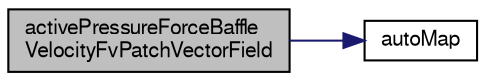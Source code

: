 digraph "activePressureForceBaffleVelocityFvPatchVectorField"
{
  bgcolor="transparent";
  edge [fontname="FreeSans",fontsize="10",labelfontname="FreeSans",labelfontsize="10"];
  node [fontname="FreeSans",fontsize="10",shape=record];
  rankdir="LR";
  Node340 [label="activePressureForceBaffle\lVelocityFvPatchVectorField",height=0.2,width=0.4,color="black", fillcolor="grey75", style="filled", fontcolor="black"];
  Node340 -> Node341 [color="midnightblue",fontsize="10",style="solid",fontname="FreeSans"];
  Node341 [label="autoMap",height=0.2,width=0.4,color="black",URL="$a22062.html#a0ab0c43ce90d756c88dd81e3d0a9eef5",tooltip="Map (and resize as needed) from self given a mapping object. "];
}
